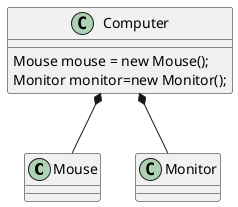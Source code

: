 @startuml

class Mouse
class Monitor

class Computer
Computer *-- Mouse
Computer *-- Monitor
class Computer{
      Mouse mouse = new Mouse();
      Monitor monitor=new Monitor();
}

@enduml